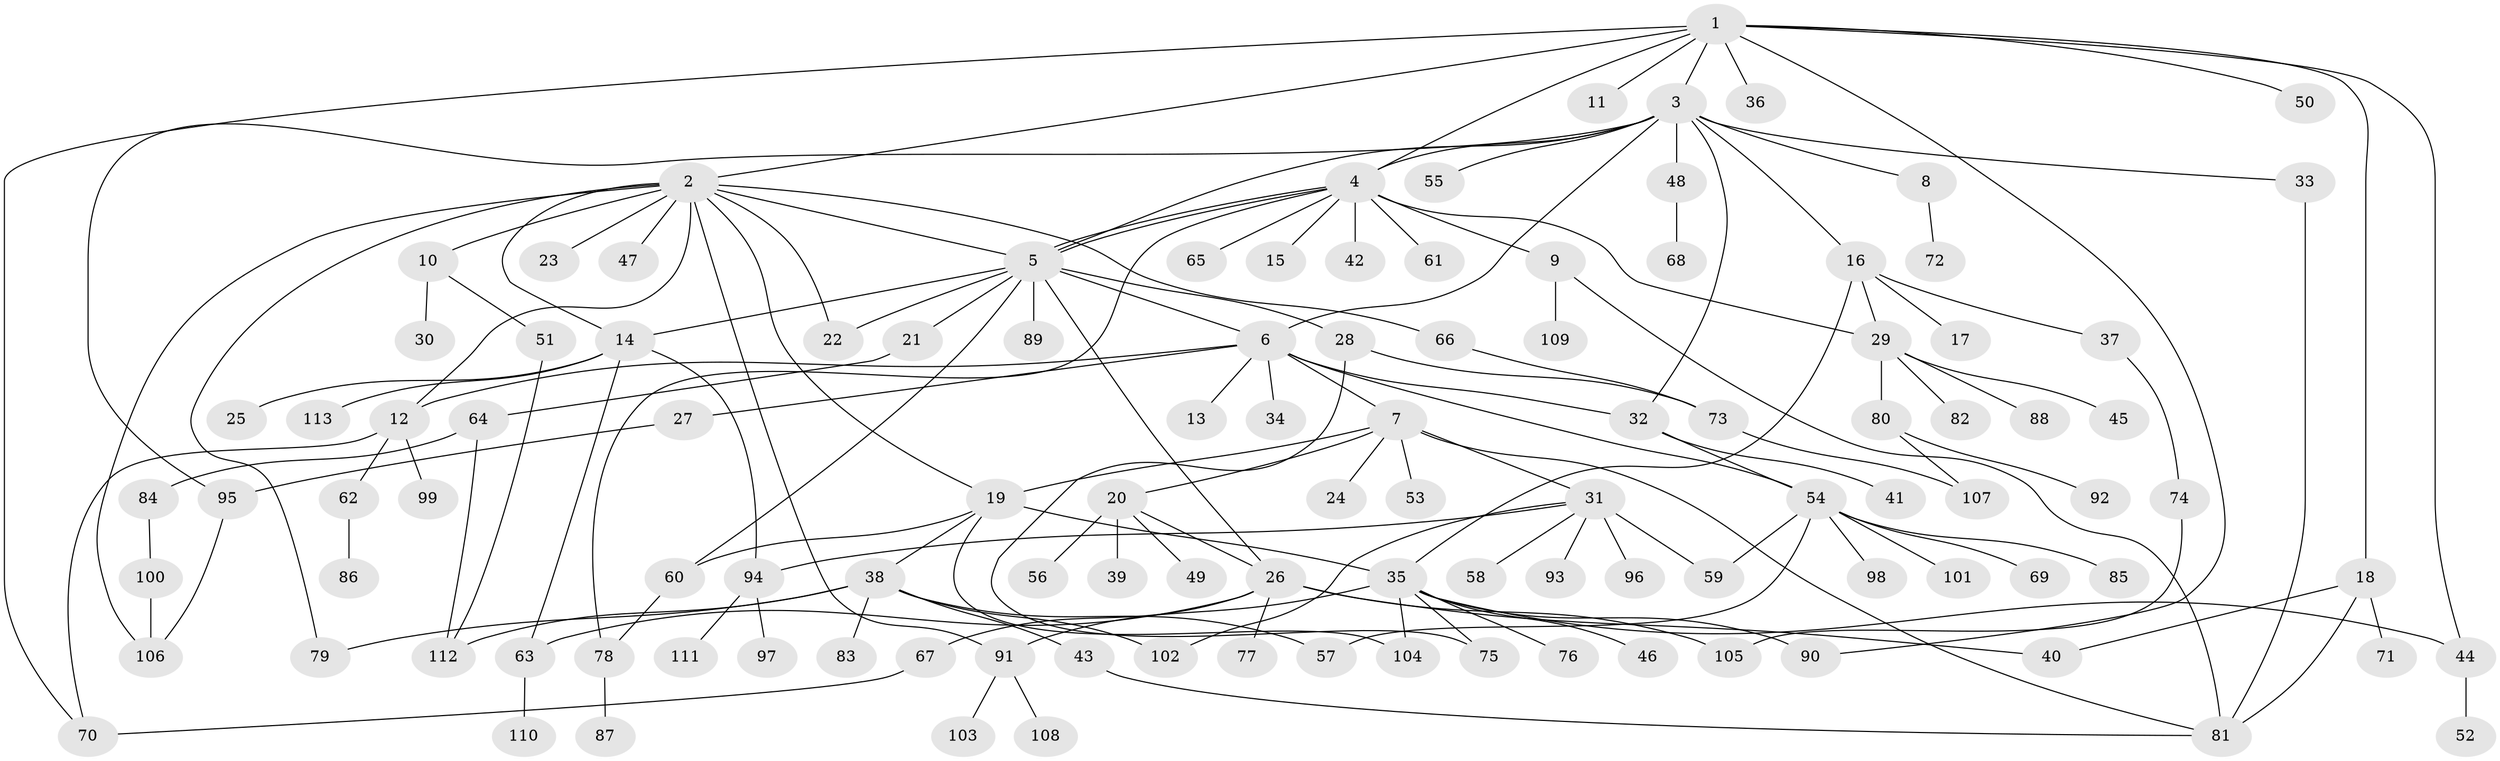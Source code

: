 // Generated by graph-tools (version 1.1) at 2025/49/03/09/25 03:49:57]
// undirected, 113 vertices, 154 edges
graph export_dot {
graph [start="1"]
  node [color=gray90,style=filled];
  1;
  2;
  3;
  4;
  5;
  6;
  7;
  8;
  9;
  10;
  11;
  12;
  13;
  14;
  15;
  16;
  17;
  18;
  19;
  20;
  21;
  22;
  23;
  24;
  25;
  26;
  27;
  28;
  29;
  30;
  31;
  32;
  33;
  34;
  35;
  36;
  37;
  38;
  39;
  40;
  41;
  42;
  43;
  44;
  45;
  46;
  47;
  48;
  49;
  50;
  51;
  52;
  53;
  54;
  55;
  56;
  57;
  58;
  59;
  60;
  61;
  62;
  63;
  64;
  65;
  66;
  67;
  68;
  69;
  70;
  71;
  72;
  73;
  74;
  75;
  76;
  77;
  78;
  79;
  80;
  81;
  82;
  83;
  84;
  85;
  86;
  87;
  88;
  89;
  90;
  91;
  92;
  93;
  94;
  95;
  96;
  97;
  98;
  99;
  100;
  101;
  102;
  103;
  104;
  105;
  106;
  107;
  108;
  109;
  110;
  111;
  112;
  113;
  1 -- 2;
  1 -- 3;
  1 -- 4;
  1 -- 11;
  1 -- 18;
  1 -- 36;
  1 -- 44;
  1 -- 50;
  1 -- 70;
  1 -- 90;
  2 -- 5;
  2 -- 10;
  2 -- 12;
  2 -- 14;
  2 -- 19;
  2 -- 22;
  2 -- 23;
  2 -- 47;
  2 -- 66;
  2 -- 79;
  2 -- 91;
  2 -- 106;
  3 -- 4;
  3 -- 5;
  3 -- 6;
  3 -- 8;
  3 -- 16;
  3 -- 32;
  3 -- 33;
  3 -- 48;
  3 -- 55;
  3 -- 95;
  4 -- 5;
  4 -- 5;
  4 -- 9;
  4 -- 15;
  4 -- 29;
  4 -- 42;
  4 -- 61;
  4 -- 65;
  4 -- 78;
  5 -- 6;
  5 -- 14;
  5 -- 21;
  5 -- 22;
  5 -- 26;
  5 -- 28;
  5 -- 60;
  5 -- 89;
  6 -- 7;
  6 -- 12;
  6 -- 13;
  6 -- 27;
  6 -- 32;
  6 -- 34;
  6 -- 54;
  7 -- 19;
  7 -- 20;
  7 -- 24;
  7 -- 31;
  7 -- 53;
  7 -- 81;
  8 -- 72;
  9 -- 81;
  9 -- 109;
  10 -- 30;
  10 -- 51;
  12 -- 62;
  12 -- 70;
  12 -- 99;
  14 -- 25;
  14 -- 63;
  14 -- 94;
  14 -- 113;
  16 -- 17;
  16 -- 29;
  16 -- 35;
  16 -- 37;
  18 -- 40;
  18 -- 71;
  18 -- 81;
  19 -- 35;
  19 -- 38;
  19 -- 60;
  19 -- 104;
  20 -- 26;
  20 -- 39;
  20 -- 49;
  20 -- 56;
  21 -- 64;
  26 -- 40;
  26 -- 63;
  26 -- 67;
  26 -- 77;
  26 -- 105;
  27 -- 95;
  28 -- 73;
  28 -- 75;
  29 -- 45;
  29 -- 80;
  29 -- 82;
  29 -- 88;
  31 -- 58;
  31 -- 59;
  31 -- 93;
  31 -- 94;
  31 -- 96;
  31 -- 102;
  32 -- 41;
  32 -- 54;
  33 -- 81;
  35 -- 44;
  35 -- 46;
  35 -- 75;
  35 -- 76;
  35 -- 90;
  35 -- 91;
  35 -- 104;
  37 -- 74;
  38 -- 43;
  38 -- 57;
  38 -- 79;
  38 -- 83;
  38 -- 102;
  38 -- 112;
  43 -- 81;
  44 -- 52;
  48 -- 68;
  51 -- 112;
  54 -- 57;
  54 -- 59;
  54 -- 69;
  54 -- 85;
  54 -- 98;
  54 -- 101;
  60 -- 78;
  62 -- 86;
  63 -- 110;
  64 -- 84;
  64 -- 112;
  66 -- 73;
  67 -- 70;
  73 -- 107;
  74 -- 105;
  78 -- 87;
  80 -- 92;
  80 -- 107;
  84 -- 100;
  91 -- 103;
  91 -- 108;
  94 -- 97;
  94 -- 111;
  95 -- 106;
  100 -- 106;
}

